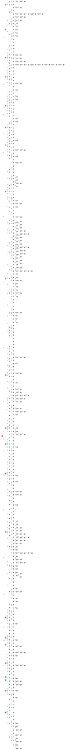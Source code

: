 digraph APTAALF {
__start0 [style = invis, shape = none, label = "", width = 0, height = 0];

rankdir=LR;
size="8,5";

s0 [style="filled", color="black", fillcolor="#ff817b" shape="circle", label="q0"];
s1 [style="filled", color="black", fillcolor="powderblue" shape="circle", label="q1"];
s2 [style="filled", color="black", fillcolor="powderblue" shape="circle", label="q2"];
s3 [style="rounded,filled", color="black", fillcolor="powderblue" shape="doublecircle", label="q3"];
s4 [style="rounded,filled", color="black", fillcolor="powderblue" shape="doublecircle", label="q4"];
s5 [style="filled", color="black", fillcolor="powderblue" shape="circle", label="q5"];
s6 [style="filled", color="black", fillcolor="powderblue" shape="circle", label="q6"];
s7 [style="rounded,filled", color="black", fillcolor="powderblue" shape="doublecircle", label="q7"];
s8 [style="rounded,filled", color="black", fillcolor="powderblue" shape="doublecircle", label="q8"];
s9 [style="rounded,filled", color="black", fillcolor="powderblue" shape="doublecircle", label="q9"];
s10 [style="rounded,filled", color="black", fillcolor="powderblue" shape="doublecircle", label="q10"];
s11 [style="rounded,filled", color="black", fillcolor="powderblue" shape="doublecircle", label="q11"];
s12 [style="filled", color="black", fillcolor="powderblue" shape="circle", label="q12"];
s13 [style="rounded,filled", color="black", fillcolor="powderblue" shape="doublecircle", label="q13"];
s14 [style="rounded,filled", color="black", fillcolor="powderblue" shape="doublecircle", label="q14"];
s15 [style="rounded,filled", color="black", fillcolor="powderblue" shape="doublecircle", label="q15"];
s16 [style="filled", color="black", fillcolor="powderblue" shape="circle", label="q16"];
s17 [style="filled", color="black", fillcolor="powderblue" shape="circle", label="q17"];
s18 [style="rounded,filled", color="black", fillcolor="powderblue" shape="doublecircle", label="q18"];
s19 [style="filled", color="black", fillcolor="powderblue" shape="circle", label="q19"];
s20 [style="filled", color="black", fillcolor="powderblue" shape="circle", label="q20"];
s21 [style="rounded,filled", color="black", fillcolor="powderblue" shape="doublecircle", label="q21"];
s22 [style="rounded,filled", color="black", fillcolor="powderblue" shape="doublecircle", label="q22"];
s23 [style="filled", color="black", fillcolor="white" shape="circle", label="q23"];
s24 [style="filled", color="black", fillcolor="white" shape="circle", label="q24"];
s25 [style="rounded,filled", color="black", fillcolor="white" shape="doublecircle", label="q25"];
s26 [style="filled", color="black", fillcolor="white" shape="circle", label="q26"];
s27 [style="filled", color="black", fillcolor="white" shape="circle", label="q27"];
s28 [style="filled", color="black", fillcolor="white" shape="circle", label="q28"];
s29 [style="filled", color="black", fillcolor="white" shape="circle", label="q29"];
s30 [style="filled", color="black", fillcolor="white" shape="circle", label="q30"];
s31 [style="rounded,filled", color="black", fillcolor="white" shape="doublecircle", label="q31"];
s32 [style="filled", color="black", fillcolor="white" shape="circle", label="q32"];
s33 [style="filled", color="black", fillcolor="white" shape="circle", label="q33"];
s34 [style="filled", color="black", fillcolor="white" shape="circle", label="q34"];
s35 [style="filled", color="black", fillcolor="white" shape="circle", label="q35"];
s36 [style="filled", color="black", fillcolor="white" shape="circle", label="q36"];
s37 [style="filled", color="black", fillcolor="white" shape="circle", label="q37"];
s38 [style="rounded,filled", color="black", fillcolor="white" shape="doublecircle", label="q38"];
s39 [style="filled", color="black", fillcolor="white" shape="circle", label="q39"];
s40 [style="filled", color="black", fillcolor="white" shape="circle", label="q40"];
s41 [style="filled", color="black", fillcolor="white" shape="circle", label="q41"];
s42 [style="filled", color="black", fillcolor="white" shape="circle", label="q42"];
s43 [style="filled", color="black", fillcolor="white" shape="circle", label="q43"];
s44 [style="filled", color="black", fillcolor="white" shape="circle", label="q44"];
s45 [style="filled", color="black", fillcolor="white" shape="circle", label="q45"];
s46 [style="filled", color="black", fillcolor="white" shape="circle", label="q46"];
s47 [style="filled", color="black", fillcolor="white" shape="circle", label="q47"];
s48 [style="filled", color="black", fillcolor="white" shape="circle", label="q48"];
s49 [style="filled", color="black", fillcolor="white" shape="circle", label="q49"];
s50 [style="filled", color="black", fillcolor="white" shape="circle", label="q50"];
s51 [style="filled", color="black", fillcolor="white" shape="circle", label="q51"];
s52 [style="filled", color="black", fillcolor="white" shape="circle", label="q52"];
s53 [style="filled", color="black", fillcolor="white" shape="circle", label="q53"];
s54 [style="filled", color="black", fillcolor="white" shape="circle", label="q54"];
s55 [style="filled", color="black", fillcolor="white" shape="circle", label="q55"];
s56 [style="filled", color="black", fillcolor="white" shape="circle", label="q56"];
s57 [style="filled", color="black", fillcolor="white" shape="circle", label="q57"];
s58 [style="filled", color="black", fillcolor="white" shape="circle", label="q58"];
s59 [style="filled", color="black", fillcolor="white" shape="circle", label="q59"];
s60 [style="filled", color="black", fillcolor="white" shape="circle", label="q60"];
s61 [style="filled", color="black", fillcolor="white" shape="circle", label="q61"];
s62 [style="filled", color="black", fillcolor="white" shape="circle", label="q62"];
s63 [style="filled", color="black", fillcolor="white" shape="circle", label="q63"];
s64 [style="filled", color="black", fillcolor="white" shape="circle", label="q64"];
s65 [style="filled", color="black", fillcolor="white" shape="circle", label="q65"];
s66 [style="filled", color="black", fillcolor="white" shape="circle", label="q66"];
s67 [style="filled", color="black", fillcolor="white" shape="circle", label="q67"];
s68 [style="filled", color="black", fillcolor="white" shape="circle", label="q68"];
s69 [style="filled", color="black", fillcolor="white" shape="circle", label="q69"];
s70 [style="filled", color="black", fillcolor="white" shape="circle", label="q70"];
s71 [style="filled", color="black", fillcolor="white" shape="circle", label="q71"];
s72 [style="filled", color="black", fillcolor="white" shape="circle", label="q72"];
s73 [style="filled", color="black", fillcolor="white" shape="circle", label="q73"];
s74 [style="filled", color="black", fillcolor="white" shape="circle", label="q74"];
s75 [style="rounded,filled", color="black", fillcolor="white" shape="doublecircle", label="q75"];
s76 [style="rounded,filled", color="black", fillcolor="white" shape="doublecircle", label="q76"];
s77 [style="filled", color="black", fillcolor="white" shape="circle", label="q77"];
s78 [style="filled", color="black", fillcolor="white" shape="circle", label="q78"];
s79 [style="filled", color="black", fillcolor="white" shape="circle", label="q79"];
s80 [style="rounded,filled", color="black", fillcolor="white" shape="doublecircle", label="q80"];
s81 [style="filled", color="black", fillcolor="white" shape="circle", label="q81"];
s82 [style="filled", color="black", fillcolor="white" shape="circle", label="q82"];
s83 [style="rounded,filled", color="black", fillcolor="white" shape="doublecircle", label="q83"];
s84 [style="rounded,filled", color="black", fillcolor="white" shape="doublecircle", label="q84"];
s85 [style="filled", color="black", fillcolor="white" shape="circle", label="q85"];
s86 [style="filled", color="black", fillcolor="white" shape="circle", label="q86"];
s87 [style="rounded,filled", color="black", fillcolor="white" shape="doublecircle", label="q87"];
s88 [style="rounded,filled", color="black", fillcolor="white" shape="doublecircle", label="q88"];
s89 [style="filled", color="black", fillcolor="white" shape="circle", label="q89"];
s90 [style="filled", color="black", fillcolor="white" shape="circle", label="q90"];
s91 [style="filled", color="black", fillcolor="white" shape="circle", label="q91"];
s92 [style="filled", color="black", fillcolor="white" shape="circle", label="q92"];
s93 [style="filled", color="black", fillcolor="white" shape="circle", label="q93"];
s94 [style="filled", color="black", fillcolor="white" shape="circle", label="q94"];
s95 [style="filled", color="black", fillcolor="white" shape="circle", label="q95"];
s96 [style="rounded,filled", color="black", fillcolor="white" shape="doublecircle", label="q96"];
s97 [style="filled", color="black", fillcolor="white" shape="circle", label="q97"];
s98 [style="filled", color="black", fillcolor="white" shape="circle", label="q98"];
s99 [style="filled", color="black", fillcolor="white" shape="circle", label="q99"];
s100 [style="rounded,filled", color="black", fillcolor="white" shape="doublecircle", label="q100"];
s101 [style="filled", color="black", fillcolor="white" shape="circle", label="q101"];
s102 [style="filled", color="black", fillcolor="white" shape="circle", label="q102"];
s103 [style="filled", color="black", fillcolor="white" shape="circle", label="q103"];
s104 [style="rounded,filled", color="black", fillcolor="white" shape="doublecircle", label="q104"];
s105 [style="rounded,filled", color="black", fillcolor="white" shape="doublecircle", label="q105"];
s106 [style="filled", color="black", fillcolor="white" shape="circle", label="q106"];
s107 [style="filled", color="black", fillcolor="white" shape="circle", label="q107"];
s108 [style="filled", color="black", fillcolor="white" shape="circle", label="q108"];
s109 [style="filled", color="black", fillcolor="white" shape="circle", label="q109"];
s110 [style="filled", color="black", fillcolor="white" shape="circle", label="q110"];
s111 [style="filled", color="black", fillcolor="white" shape="circle", label="q111"];
s112 [style="filled", color="black", fillcolor="white" shape="circle", label="q112"];
s113 [style="filled", color="black", fillcolor="white" shape="circle", label="q113"];
s114 [style="filled", color="black", fillcolor="white" shape="circle", label="q114"];
s115 [style="filled", color="black", fillcolor="white" shape="circle", label="q115"];
s116 [style="filled", color="black", fillcolor="white" shape="circle", label="q116"];
s117 [style="filled", color="black", fillcolor="white" shape="circle", label="q117"];
s118 [style="filled", color="black", fillcolor="white" shape="circle", label="q118"];
s119 [style="filled", color="black", fillcolor="white" shape="circle", label="q119"];
s120 [style="filled", color="black", fillcolor="white" shape="circle", label="q120"];
s121 [style="filled", color="black", fillcolor="white" shape="circle", label="q121"];
s122 [style="filled", color="black", fillcolor="white" shape="circle", label="q122"];
s123 [style="rounded,filled", color="black", fillcolor="white" shape="doublecircle", label="q123"];
s124 [style="filled", color="black", fillcolor="white" shape="circle", label="q124"];
s125 [style="filled", color="black", fillcolor="white" shape="circle", label="q125"];
s126 [style="rounded,filled", color="black", fillcolor="white" shape="doublecircle", label="q126"];
s127 [style="filled", color="black", fillcolor="white" shape="circle", label="q127"];
s128 [style="filled", color="black", fillcolor="white" shape="circle", label="q128"];
s129 [style="rounded,filled", color="black", fillcolor="white" shape="doublecircle", label="q129"];
s130 [style="rounded,filled", color="black", fillcolor="white" shape="doublecircle", label="q130"];
s131 [style="filled", color="black", fillcolor="white" shape="circle", label="q131"];
s132 [style="filled", color="black", fillcolor="white" shape="circle", label="q132"];
s133 [style="filled", color="black", fillcolor="white" shape="circle", label="q133"];
s134 [style="filled", color="black", fillcolor="white" shape="circle", label="q134"];
s135 [style="filled", color="black", fillcolor="white" shape="circle", label="q135"];
s136 [style="filled", color="black", fillcolor="white" shape="circle", label="q136"];
s137 [style="rounded,filled", color="black", fillcolor="white" shape="doublecircle", label="q137"];
s138 [style="rounded,filled", color="black", fillcolor="white" shape="doublecircle", label="q138"];
s139 [style="rounded,filled", color="black", fillcolor="white" shape="doublecircle", label="q139"];
s140 [style="filled", color="black", fillcolor="white" shape="circle", label="q140"];
s141 [style="filled", color="black", fillcolor="white" shape="circle", label="q141"];
s142 [style="filled", color="black", fillcolor="white" shape="circle", label="q142"];
s143 [style="rounded,filled", color="black", fillcolor="white" shape="doublecircle", label="q143"];
s144 [style="filled", color="black", fillcolor="white" shape="circle", label="q144"];
s145 [style="filled", color="black", fillcolor="white" shape="circle", label="q145"];
s146 [style="filled", color="black", fillcolor="white" shape="circle", label="q146"];
s147 [style="filled", color="black", fillcolor="white" shape="circle", label="q147"];
s148 [style="filled", color="black", fillcolor="white" shape="circle", label="q148"];
s149 [style="rounded,filled", color="black", fillcolor="white" shape="doublecircle", label="q149"];
s150 [style="filled", color="black", fillcolor="white" shape="circle", label="q150"];
s151 [style="filled", color="black", fillcolor="white" shape="circle", label="q151"];
s152 [style="filled", color="black", fillcolor="white" shape="circle", label="q152"];
s153 [style="filled", color="black", fillcolor="white" shape="circle", label="q153"];
s154 [style="filled", color="black", fillcolor="white" shape="circle", label="q154"];
s155 [style="filled", color="black", fillcolor="white" shape="circle", label="q155"];
s156 [style="filled", color="black", fillcolor="white" shape="circle", label="q156"];
s157 [style="filled", color="black", fillcolor="white" shape="circle", label="q157"];
s158 [style="filled", color="black", fillcolor="white" shape="circle", label="q158"];
s159 [style="filled", color="black", fillcolor="white" shape="circle", label="q159"];
s160 [style="filled", color="black", fillcolor="white" shape="circle", label="q160"];
s161 [style="filled", color="black", fillcolor="white" shape="circle", label="q161"];
s162 [style="filled", color="black", fillcolor="white" shape="circle", label="q162"];
s163 [style="filled", color="black", fillcolor="white" shape="circle", label="q163"];
s164 [style="filled", color="black", fillcolor="white" shape="circle", label="q164"];
s165 [style="filled", color="black", fillcolor="white" shape="circle", label="q165"];
s166 [style="filled", color="black", fillcolor="white" shape="circle", label="q166"];
s167 [style="filled", color="black", fillcolor="white" shape="circle", label="q167"];
s168 [style="rounded,filled", color="black", fillcolor="white" shape="doublecircle", label="q168"];
s169 [style="filled", color="black", fillcolor="white" shape="circle", label="q169"];
s170 [style="filled", color="black", fillcolor="white" shape="circle", label="q170"];
s171 [style="rounded,filled", color="black", fillcolor="white" shape="doublecircle", label="q171"];
s172 [style="rounded,filled", color="black", fillcolor="white" shape="doublecircle", label="q172"];
s173 [style="filled", color="black", fillcolor="white" shape="circle", label="q173"];
s174 [style="filled", color="black", fillcolor="white" shape="circle", label="q174"];
s175 [style="filled", color="black", fillcolor="white" shape="circle", label="q175"];
s176 [style="rounded,filled", color="black", fillcolor="white" shape="doublecircle", label="q176"];
s177 [style="rounded,filled", color="black", fillcolor="white" shape="doublecircle", label="q177"];
s178 [style="rounded,filled", color="black", fillcolor="white" shape="doublecircle", label="q178"];
s179 [style="rounded,filled", color="black", fillcolor="white" shape="doublecircle", label="q179"];
s180 [style="rounded,filled", color="black", fillcolor="white" shape="doublecircle", label="q180"];
s181 [style="filled", color="black", fillcolor="white" shape="circle", label="q181"];
s182 [style="filled", color="black", fillcolor="white" shape="circle", label="q182"];
s183 [style="filled", color="black", fillcolor="white" shape="circle", label="q183"];
s184 [style="filled", color="black", fillcolor="white" shape="circle", label="q184"];
s185 [style="filled", color="black", fillcolor="white" shape="circle", label="q185"];
s186 [style="filled", color="black", fillcolor="white" shape="circle", label="q186"];
s187 [style="filled", color="black", fillcolor="white" shape="circle", label="q187"];
s188 [style="filled", color="black", fillcolor="white" shape="circle", label="q188"];
s189 [style="filled", color="black", fillcolor="white" shape="circle", label="q189"];
s190 [style="filled", color="black", fillcolor="white" shape="circle", label="q190"];
s191 [style="filled", color="black", fillcolor="white" shape="circle", label="q191"];
s192 [style="filled", color="black", fillcolor="white" shape="circle", label="q192"];
s193 [style="filled", color="black", fillcolor="white" shape="circle", label="q193"];
s194 [style="filled", color="black", fillcolor="white" shape="circle", label="q194"];
s195 [style="filled", color="black", fillcolor="white" shape="circle", label="q195"];
s196 [style="filled", color="black", fillcolor="white" shape="circle", label="q196"];
s197 [style="filled", color="black", fillcolor="white" shape="circle", label="q197"];
s198 [style="filled", color="black", fillcolor="white" shape="circle", label="q198"];
s199 [style="filled", color="black", fillcolor="white" shape="circle", label="q199"];
s200 [style="filled", color="black", fillcolor="white" shape="circle", label="q200"];
s201 [style="filled", color="black", fillcolor="white" shape="circle", label="q201"];
s202 [style="filled", color="black", fillcolor="white" shape="circle", label="q202"];
s203 [style="filled", color="black", fillcolor="white" shape="circle", label="q203"];
s204 [style="filled", color="black", fillcolor="white" shape="circle", label="q204"];
s205 [style="filled", color="black", fillcolor="white" shape="circle", label="q205"];
s206 [style="filled", color="black", fillcolor="white" shape="circle", label="q206"];
s207 [style="filled", color="black", fillcolor="white" shape="circle", label="q207"];
s208 [style="filled", color="black", fillcolor="white" shape="circle", label="q208"];
s209 [style="filled", color="black", fillcolor="white" shape="circle", label="q209"];
s210 [style="filled", color="black", fillcolor="white" shape="circle", label="q210"];
s211 [style="filled", color="black", fillcolor="white" shape="circle", label="q211"];
s212 [style="filled", color="black", fillcolor="white" shape="circle", label="q212"];
s213 [style="filled", color="black", fillcolor="white" shape="circle", label="q213"];
s214 [style="filled", color="black", fillcolor="white" shape="circle", label="q214"];
s215 [style="filled", color="black", fillcolor="white" shape="circle", label="q215"];
s216 [style="filled", color="black", fillcolor="white" shape="circle", label="q216"];
s217 [style="filled", color="black", fillcolor="white" shape="circle", label="q217"];
s218 [style="filled", color="black", fillcolor="white" shape="circle", label="q218"];
s219 [style="filled", color="black", fillcolor="white" shape="circle", label="q219"];
s220 [style="filled", color="black", fillcolor="white" shape="circle", label="q220"];
s221 [style="filled", color="black", fillcolor="white" shape="circle", label="q221"];
s222 [style="filled", color="black", fillcolor="white" shape="circle", label="q222"];
s223 [style="filled", color="black", fillcolor="white" shape="circle", label="q223"];
s224 [style="filled", color="black", fillcolor="white" shape="circle", label="q224"];
s225 [style="filled", color="black", fillcolor="white" shape="circle", label="q225"];
s226 [style="filled", color="black", fillcolor="white" shape="circle", label="q226"];
s227 [style="filled", color="black", fillcolor="white" shape="circle", label="q227"];
s228 [style="filled", color="black", fillcolor="white" shape="circle", label="q228"];
s229 [style="filled", color="black", fillcolor="white" shape="circle", label="q229"];
s230 [style="filled", color="black", fillcolor="white" shape="circle", label="q230"];
s231 [style="filled", color="black", fillcolor="white" shape="circle", label="q231"];
s232 [style="filled", color="black", fillcolor="white" shape="circle", label="q232"];
s233 [style="filled", color="black", fillcolor="white" shape="circle", label="q233"];
s234 [style="filled", color="black", fillcolor="white" shape="circle", label="q234"];
s235 [style="filled", color="black", fillcolor="white" shape="circle", label="q235"];
s236 [style="filled", color="black", fillcolor="white" shape="circle", label="q236"];
s237 [style="filled", color="black", fillcolor="white" shape="circle", label="q237"];
s238 [style="filled", color="black", fillcolor="white" shape="circle", label="q238"];
s239 [style="filled", color="black", fillcolor="white" shape="circle", label="q239"];
s240 [style="filled", color="black", fillcolor="white" shape="circle", label="q240"];
s241 [style="filled", color="black", fillcolor="white" shape="circle", label="q241"];
s242 [style="filled", color="black", fillcolor="white" shape="circle", label="q242"];
s243 [style="filled", color="black", fillcolor="white" shape="circle", label="q243"];
s244 [style="filled", color="black", fillcolor="white" shape="circle", label="q244"];
s245 [style="filled", color="black", fillcolor="white" shape="circle", label="q245"];
s246 [style="filled", color="black", fillcolor="white" shape="circle", label="q246"];
s247 [style="rounded,filled", color="black", fillcolor="white" shape="doublecircle", label="q247"];
s248 [style="rounded,filled", color="black", fillcolor="white" shape="doublecircle", label="q248"];
s249 [style="filled", color="black", fillcolor="white" shape="circle", label="q249"];
s250 [style="filled", color="black", fillcolor="white" shape="circle", label="q250"];
s251 [style="filled", color="black", fillcolor="white" shape="circle", label="q251"];
s252 [style="filled", color="black", fillcolor="white" shape="circle", label="q252"];
s253 [style="filled", color="black", fillcolor="white" shape="circle", label="q253"];
s254 [style="filled", color="black", fillcolor="white" shape="circle", label="q254"];
s255 [style="filled", color="black", fillcolor="white" shape="circle", label="q255"];
s256 [style="filled", color="black", fillcolor="white" shape="circle", label="q256"];
s257 [style="filled", color="black", fillcolor="white" shape="circle", label="q257"];
s258 [style="filled", color="black", fillcolor="white" shape="circle", label="q258"];
s259 [style="filled", color="black", fillcolor="white" shape="circle", label="q259"];
s260 [style="filled", color="black", fillcolor="white" shape="circle", label="q260"];
s261 [style="filled", color="black", fillcolor="white" shape="circle", label="q261"];
s262 [style="filled", color="black", fillcolor="white" shape="circle", label="q262"];
s263 [style="filled", color="black", fillcolor="white" shape="circle", label="q263"];
s264 [style="filled", color="black", fillcolor="white" shape="circle", label="q264"];
s265 [style="filled", color="black", fillcolor="white" shape="circle", label="q265"];
s266 [style="filled", color="black", fillcolor="white" shape="circle", label="q266"];
s267 [style="filled", color="black", fillcolor="white" shape="circle", label="q267"];
s268 [style="filled", color="black", fillcolor="white" shape="circle", label="q268"];
s269 [style="filled", color="black", fillcolor="white" shape="circle", label="q269"];
s270 [style="filled", color="black", fillcolor="white" shape="circle", label="q270"];
s271 [style="filled", color="black", fillcolor="white" shape="circle", label="q271"];
s272 [style="filled", color="black", fillcolor="white" shape="circle", label="q272"];
s273 [style="filled", color="black", fillcolor="white" shape="circle", label="q273"];
s274 [style="filled", color="black", fillcolor="white" shape="circle", label="q274"];
s275 [style="filled", color="black", fillcolor="white" shape="circle", label="q275"];
s276 [style="rounded,filled", color="black", fillcolor="white" shape="doublecircle", label="q276"];
s277 [style="rounded,filled", color="black", fillcolor="white" shape="doublecircle", label="q277"];
s278 [style="filled", color="black", fillcolor="white" shape="circle", label="q278"];
s279 [style="filled", color="black", fillcolor="white" shape="circle", label="q279"];
s280 [style="filled", color="black", fillcolor="white" shape="circle", label="q280"];
s281 [style="filled", color="black", fillcolor="white" shape="circle", label="q281"];
s282 [style="rounded,filled", color="black", fillcolor="white" shape="doublecircle", label="q282"];
s283 [style="filled", color="black", fillcolor="white" shape="circle", label="q283"];
s284 [style="filled", color="black", fillcolor="white" shape="circle", label="q284"];
s285 [style="filled", color="black", fillcolor="white" shape="circle", label="q285"];
s286 [style="filled", color="black", fillcolor="white" shape="circle", label="q286"];
s287 [style="filled", color="black", fillcolor="white" shape="circle", label="q287"];
s288 [style="filled", color="black", fillcolor="white" shape="circle", label="q288"];
s289 [style="filled", color="black", fillcolor="white" shape="circle", label="q289"];
s290 [style="filled", color="black", fillcolor="white" shape="circle", label="q290"];
s291 [style="filled", color="black", fillcolor="white" shape="circle", label="q291"];
s292 [style="filled", color="black", fillcolor="white" shape="circle", label="q292"];
s293 [style="filled", color="black", fillcolor="white" shape="circle", label="q293"];
s294 [style="filled", color="black", fillcolor="white" shape="circle", label="q294"];
s295 [style="filled", color="black", fillcolor="white" shape="circle", label="q295"];
s296 [style="filled", color="black", fillcolor="white" shape="circle", label="q296"];
s297 [style="rounded,filled", color="black", fillcolor="white" shape="doublecircle", label="q297"];
s298 [style="filled", color="black", fillcolor="white" shape="circle", label="q298"];
s299 [style="filled", color="black", fillcolor="white" shape="circle", label="q299"];
s300 [style="filled", color="black", fillcolor="white" shape="circle", label="q300"];
s301 [style="filled", color="black", fillcolor="white" shape="circle", label="q301"];
s302 [style="filled", color="black", fillcolor="white" shape="circle", label="q302"];
s303 [style="filled", color="black", fillcolor="white" shape="circle", label="q303"];
s304 [style="filled", color="black", fillcolor="white" shape="circle", label="q304"];
s305 [style="filled", color="black", fillcolor="white" shape="circle", label="q305"];
s306 [style="filled", color="black", fillcolor="white" shape="circle", label="q306"];
s307 [style="filled", color="black", fillcolor="white" shape="circle", label="q307"];
s308 [style="rounded,filled", color="black", fillcolor="white" shape="doublecircle", label="q308"];
s309 [style="filled", color="black", fillcolor="white" shape="circle", label="q309"];
s310 [style="filled", color="black", fillcolor="white" shape="circle", label="q310"];
s311 [style="filled", color="black", fillcolor="white" shape="circle", label="q311"];
s312 [style="rounded,filled", color="black", fillcolor="white" shape="doublecircle", label="q312"];
s313 [style="rounded,filled", color="black", fillcolor="white" shape="doublecircle", label="q313"];
s314 [style="filled", color="black", fillcolor="white" shape="circle", label="q314"];
s315 [style="filled", color="black", fillcolor="white" shape="circle", label="q315"];
s316 [style="filled", color="black", fillcolor="white" shape="circle", label="q316"];
s317 [style="filled", color="black", fillcolor="white" shape="circle", label="q317"];
s318 [style="filled", color="black", fillcolor="white" shape="circle", label="q318"];
s319 [style="filled", color="black", fillcolor="white" shape="circle", label="q319"];
s320 [style="filled", color="black", fillcolor="white" shape="circle", label="q320"];
s321 [style="filled", color="black", fillcolor="white" shape="circle", label="q321"];
s322 [style="filled", color="black", fillcolor="white" shape="circle", label="q322"];
s323 [style="filled", color="black", fillcolor="white" shape="circle", label="q323"];
s324 [style="filled", color="black", fillcolor="white" shape="circle", label="q324"];
s325 [style="filled", color="black", fillcolor="white" shape="circle", label="q325"];
s326 [style="filled", color="black", fillcolor="white" shape="circle", label="q326"];
s327 [style="filled", color="black", fillcolor="white" shape="circle", label="q327"];
s328 [style="filled", color="black", fillcolor="white" shape="circle", label="q328"];
s329 [style="filled", color="black", fillcolor="white" shape="circle", label="q329"];
s330 [style="filled", color="black", fillcolor="white" shape="circle", label="q330"];
s331 [style="filled", color="black", fillcolor="white" shape="circle", label="q331"];
s332 [style="filled", color="black", fillcolor="white" shape="circle", label="q332"];
s333 [style="filled", color="black", fillcolor="white" shape="circle", label="q333"];
s334 [style="rounded,filled", color="black", fillcolor="white" shape="doublecircle", label="q334"];
s335 [style="filled", color="black", fillcolor="white" shape="circle", label="q335"];
s336 [style="filled", color="black", fillcolor="white" shape="circle", label="q336"];
s337 [style="rounded,filled", color="black", fillcolor="white" shape="doublecircle", label="q337"];
s338 [style="rounded,filled", color="black", fillcolor="white" shape="doublecircle", label="q338"];
s339 [style="rounded,filled", color="black", fillcolor="white" shape="doublecircle", label="q339"];
s340 [style="filled", color="black", fillcolor="white" shape="circle", label="q340"];
s341 [style="filled", color="black", fillcolor="white" shape="circle", label="q341"];
s342 [style="filled", color="black", fillcolor="white" shape="circle", label="q342"];
s343 [style="filled", color="black", fillcolor="white" shape="circle", label="q343"];
s344 [style="filled", color="black", fillcolor="white" shape="circle", label="q344"];
s345 [style="filled", color="black", fillcolor="white" shape="circle", label="q345"];
s346 [style="filled", color="black", fillcolor="white" shape="circle", label="q346"];
s347 [style="filled", color="black", fillcolor="white" shape="circle", label="q347"];
s348 [style="rounded,filled", color="black", fillcolor="white" shape="doublecircle", label="q348"];
s349 [style="filled", color="black", fillcolor="white" shape="circle", label="q349"];
s350 [style="filled", color="black", fillcolor="white" shape="circle", label="q350"];
s351 [style="filled", color="black", fillcolor="white" shape="circle", label="q351"];
s352 [style="filled", color="black", fillcolor="white" shape="circle", label="q352"];
s353 [style="filled", color="black", fillcolor="white" shape="circle", label="q353"];
s354 [style="filled", color="black", fillcolor="white" shape="circle", label="q354"];
s355 [style="filled", color="black", fillcolor="white" shape="circle", label="q355"];
s356 [style="rounded,filled", color="black", fillcolor="white" shape="doublecircle", label="q356"];
s357 [style="filled", color="black", fillcolor="white" shape="circle", label="q357"];
s358 [style="filled", color="black", fillcolor="white" shape="circle", label="q358"];
s359 [style="filled", color="black", fillcolor="white" shape="circle", label="q359"];
s360 [style="filled", color="black", fillcolor="white" shape="circle", label="q360"];
s361 [style="filled", color="black", fillcolor="white" shape="circle", label="q361"];
s362 [style="rounded,filled", color="black", fillcolor="white" shape="doublecircle", label="q362"];
s363 [style="filled", color="black", fillcolor="white" shape="circle", label="q363"];
s364 [style="filled", color="black", fillcolor="white" shape="circle", label="q364"];
s365 [style="rounded,filled", color="black", fillcolor="white" shape="doublecircle", label="q365"];
s366 [style="filled", color="black", fillcolor="white" shape="circle", label="q366"];
s367 [style="filled", color="black", fillcolor="white" shape="circle", label="q367"];
s368 [style="filled", color="black", fillcolor="white" shape="circle", label="q368"];
s369 [style="filled", color="black", fillcolor="white" shape="circle", label="q369"];
s370 [style="rounded,filled", color="black", fillcolor="white" shape="doublecircle", label="q370"];
s371 [style="filled", color="black", fillcolor="white" shape="circle", label="q371"];
s372 [style="filled", color="black", fillcolor="white" shape="circle", label="q372"];
s373 [style="filled", color="black", fillcolor="white" shape="circle", label="q373"];
s374 [style="filled", color="black", fillcolor="white" shape="circle", label="q374"];
s375 [style="filled", color="black", fillcolor="white" shape="circle", label="q375"];
s376 [style="filled", color="black", fillcolor="white" shape="circle", label="q376"];
s377 [style="filled", color="black", fillcolor="white" shape="circle", label="q377"];
s378 [style="rounded,filled", color="black", fillcolor="white" shape="doublecircle", label="q378"];
s379 [style="filled", color="black", fillcolor="white" shape="circle", label="q379"];
s380 [style="filled", color="black", fillcolor="white" shape="circle", label="q380"];
s381 [style="filled", color="black", fillcolor="white" shape="circle", label="q381"];
s382 [style="filled", color="black", fillcolor="white" shape="circle", label="q382"];
s383 [style="filled", color="black", fillcolor="white" shape="circle", label="q383"];
s384 [style="filled", color="black", fillcolor="white" shape="circle", label="q384"];
s385 [style="filled", color="black", fillcolor="white" shape="circle", label="q385"];
s386 [style="filled", color="black", fillcolor="white" shape="circle", label="q386"];
s387 [style="filled", color="black", fillcolor="white" shape="circle", label="q387"];
s388 [style="filled", color="black", fillcolor="white" shape="circle", label="q388"];
s389 [style="filled", color="black", fillcolor="white" shape="circle", label="q389"];
s390 [style="filled", color="black", fillcolor="white" shape="circle", label="q390"];
s391 [style="rounded,filled", color="black", fillcolor="white" shape="doublecircle", label="q391"];
s392 [style="filled", color="black", fillcolor="white" shape="circle", label="q392"];
s393 [style="filled", color="black", fillcolor="white" shape="circle", label="q393"];
s394 [style="filled", color="black", fillcolor="white" shape="circle", label="q394"];
s395 [style="filled", color="black", fillcolor="white" shape="circle", label="q395"];
s396 [style="filled", color="black", fillcolor="white" shape="circle", label="q396"];
s397 [style="filled", color="black", fillcolor="white" shape="circle", label="q397"];
s398 [style="rounded,filled", color="black", fillcolor="white" shape="doublecircle", label="q398"];
s399 [style="rounded,filled", color="black", fillcolor="white" shape="doublecircle", label="q399"];
s400 [style="filled", color="black", fillcolor="white" shape="circle", label="q400"];
s401 [style="rounded,filled", color="black", fillcolor="white" shape="doublecircle", label="q401"];
s402 [style="rounded,filled", color="black", fillcolor="white" shape="doublecircle", label="q402"];
s403 [style="rounded,filled", color="black", fillcolor="white" shape="doublecircle", label="q403"];
s404 [style="rounded,filled", color="black", fillcolor="white" shape="doublecircle", label="q404"];
s405 [style="rounded,filled", color="black", fillcolor="white" shape="doublecircle", label="q405"];
s406 [style="rounded,filled", color="black", fillcolor="white" shape="doublecircle", label="q406"];
s407 [style="rounded,filled", color="black", fillcolor="white" shape="doublecircle", label="q407"];
s408 [style="rounded,filled", color="black", fillcolor="white" shape="doublecircle", label="q408"];
s409 [style="rounded,filled", color="black", fillcolor="white" shape="doublecircle", label="q409"];
s410 [style="rounded,filled", color="black", fillcolor="white" shape="doublecircle", label="q410"];
s411 [style="rounded,filled", color="black", fillcolor="white" shape="doublecircle", label="q411"];
s412 [style="rounded,filled", color="black", fillcolor="white" shape="doublecircle", label="q412"];
s413 [style="filled", color="black", fillcolor="white" shape="circle", label="q413"];
s414 [style="filled", color="black", fillcolor="white" shape="circle", label="q414"];
s415 [style="filled", color="black", fillcolor="white" shape="circle", label="q415"];
s416 [style="filled", color="black", fillcolor="white" shape="circle", label="q416"];
s417 [style="filled", color="black", fillcolor="white" shape="circle", label="q417"];
s418 [style="filled", color="black", fillcolor="white" shape="circle", label="q418"];
s419 [style="filled", color="black", fillcolor="white" shape="circle", label="q419"];
s420 [style="filled", color="black", fillcolor="white" shape="circle", label="q420"];
s421 [style="filled", color="black", fillcolor="white" shape="circle", label="q421"];
s422 [style="filled", color="black", fillcolor="white" shape="circle", label="q422"];
s423 [style="filled", color="black", fillcolor="white" shape="circle", label="q423"];
s424 [style="filled", color="black", fillcolor="white" shape="circle", label="q424"];
s425 [style="filled", color="black", fillcolor="white" shape="circle", label="q425"];
s426 [style="filled", color="black", fillcolor="white" shape="circle", label="q426"];
s427 [style="filled", color="black", fillcolor="white" shape="circle", label="q427"];
s428 [style="filled", color="black", fillcolor="white" shape="circle", label="q428"];
s429 [style="filled", color="black", fillcolor="white" shape="circle", label="q429"];
s430 [style="filled", color="black", fillcolor="white" shape="circle", label="q430"];
s431 [style="filled", color="black", fillcolor="white" shape="circle", label="q431"];
s432 [style="filled", color="black", fillcolor="white" shape="circle", label="q432"];
s433 [style="filled", color="black", fillcolor="white" shape="circle", label="q433"];
s434 [style="filled", color="black", fillcolor="white" shape="circle", label="q434"];
s435 [style="filled", color="black", fillcolor="white" shape="circle", label="q435"];
s436 [style="filled", color="black", fillcolor="white" shape="circle", label="q436"];
s437 [style="filled", color="black", fillcolor="white" shape="circle", label="q437"];
s438 [style="filled", color="black", fillcolor="white" shape="circle", label="q438"];
s439 [style="filled", color="black", fillcolor="white" shape="circle", label="q439"];
s440 [style="filled", color="black", fillcolor="white" shape="circle", label="q440"];
s441 [style="filled", color="black", fillcolor="white" shape="circle", label="q441"];
s442 [style="filled", color="black", fillcolor="white" shape="circle", label="q442"];
s443 [style="filled", color="black", fillcolor="white" shape="circle", label="q443"];
s444 [style="filled", color="black", fillcolor="white" shape="circle", label="q444"];
s445 [style="filled", color="black", fillcolor="white" shape="circle", label="q445"];
s446 [style="filled", color="black", fillcolor="white" shape="circle", label="q446"];
s447 [style="filled", color="black", fillcolor="white" shape="circle", label="q447"];
s448 [style="filled", color="black", fillcolor="white" shape="circle", label="q448"];
s449 [style="filled", color="black", fillcolor="white" shape="circle", label="q449"];
s450 [style="filled", color="black", fillcolor="white" shape="circle", label="q450"];
s451 [style="rounded,filled", color="black", fillcolor="white" shape="doublecircle", label="q451"];
s452 [style="filled", color="black", fillcolor="white" shape="circle", label="q452"];
s453 [style="filled", color="black", fillcolor="white" shape="circle", label="q453"];
s454 [style="rounded,filled", color="black", fillcolor="white" shape="doublecircle", label="q454"];
s455 [style="rounded,filled", color="black", fillcolor="white" shape="doublecircle", label="q455"];
s456 [style="rounded,filled", color="black", fillcolor="white" shape="doublecircle", label="q456"];
s457 [style="filled", color="black", fillcolor="white" shape="circle", label="q457"];
s458 [style="filled", color="black", fillcolor="white" shape="circle", label="q458"];
s459 [style="filled", color="black", fillcolor="white" shape="circle", label="q459"];
s460 [style="filled", color="black", fillcolor="white" shape="circle", label="q460"];
s461 [style="filled", color="black", fillcolor="white" shape="circle", label="q461"];
s462 [style="filled", color="black", fillcolor="white" shape="circle", label="q462"];
s463 [style="filled", color="black", fillcolor="white" shape="circle", label="q463"];
s464 [style="filled", color="black", fillcolor="white" shape="circle", label="q464"];
s465 [style="filled", color="black", fillcolor="white" shape="circle", label="q465"];
s466 [style="filled", color="black", fillcolor="white" shape="circle", label="q466"];
s467 [style="filled", color="black", fillcolor="white" shape="circle", label="q467"];
s468 [style="rounded,filled", color="black", fillcolor="white" shape="doublecircle", label="q468"];
s469 [style="filled", color="black", fillcolor="white" shape="circle", label="q469"];
s470 [style="filled", color="black", fillcolor="white" shape="circle", label="q470"];
s471 [style="filled", color="black", fillcolor="white" shape="circle", label="q471"];
s472 [style="rounded,filled", color="black", fillcolor="white" shape="doublecircle", label="q472"];
s473 [style="filled", color="black", fillcolor="white" shape="circle", label="q473"];
s474 [style="filled", color="black", fillcolor="white" shape="circle", label="q474"];
s475 [style="filled", color="black", fillcolor="white" shape="circle", label="q475"];
s476 [style="filled", color="black", fillcolor="white" shape="circle", label="q476"];
s477 [style="filled", color="black", fillcolor="white" shape="circle", label="q477"];
s478 [style="filled", color="black", fillcolor="white" shape="circle", label="q478"];
s479 [style="filled", color="black", fillcolor="white" shape="circle", label="q479"];
s480 [style="filled", color="black", fillcolor="white" shape="circle", label="q480"];
s481 [style="filled", color="black", fillcolor="white" shape="circle", label="q481"];
s482 [style="filled", color="black", fillcolor="white" shape="circle", label="q482"];
s483 [style="filled", color="black", fillcolor="white" shape="circle", label="q483"];
s484 [style="filled", color="black", fillcolor="white" shape="circle", label="q484"];
s485 [style="filled", color="black", fillcolor="white" shape="circle", label="q485"];
s486 [style="filled", color="black", fillcolor="white" shape="circle", label="q486"];
s487 [style="filled", color="black", fillcolor="white" shape="circle", label="q487"];
s488 [style="rounded,filled", color="black", fillcolor="white" shape="doublecircle", label="q488"];
s489 [style="filled", color="black", fillcolor="white" shape="circle", label="q489"];
s490 [style="filled", color="black", fillcolor="white" shape="circle", label="q490"];
s491 [style="filled", color="black", fillcolor="white" shape="circle", label="q491"];
s492 [style="filled", color="black", fillcolor="white" shape="circle", label="q492"];
s493 [style="rounded,filled", color="black", fillcolor="white" shape="doublecircle", label="q493"];
s494 [style="filled", color="black", fillcolor="white" shape="circle", label="q494"];
s495 [style="filled", color="black", fillcolor="white" shape="circle", label="q495"];
s496 [style="filled", color="black", fillcolor="white" shape="circle", label="q496"];
s497 [style="filled", color="black", fillcolor="white" shape="circle", label="q497"];
s498 [style="filled", color="black", fillcolor="white" shape="circle", label="q498"];
s499 [style="filled", color="black", fillcolor="white" shape="circle", label="q499"];
s500 [style="filled", color="black", fillcolor="white" shape="circle", label="q500"];
s501 [style="filled", color="black", fillcolor="white" shape="circle", label="q501"];
s502 [style="filled", color="black", fillcolor="white" shape="circle", label="q502"];
s503 [style="filled", color="black", fillcolor="white" shape="circle", label="q503"];
s504 [style="filled", color="black", fillcolor="white" shape="circle", label="q504"];
s505 [style="rounded,filled", color="black", fillcolor="white" shape="doublecircle", label="q505"];
s506 [style="filled", color="black", fillcolor="white" shape="circle", label="q506"];
s507 [style="filled", color="black", fillcolor="white" shape="circle", label="q507"];
s508 [style="filled", color="black", fillcolor="white" shape="circle", label="q508"];
s509 [style="filled", color="black", fillcolor="white" shape="circle", label="q509"];
s510 [style="filled", color="black", fillcolor="white" shape="circle", label="q510"];
s511 [style="filled", color="black", fillcolor="white" shape="circle", label="q511"];
s512 [style="filled", color="black", fillcolor="white" shape="circle", label="q512"];
s513 [style="filled", color="black", fillcolor="white" shape="circle", label="q513"];
s514 [style="filled", color="black", fillcolor="white" shape="circle", label="q514"];
s515 [style="filled", color="black", fillcolor="white" shape="circle", label="q515"];
s516 [style="rounded,filled", color="black", fillcolor="white" shape="doublecircle", label="q516"];
s517 [style="filled", color="black", fillcolor="white" shape="circle", label="q517"];
s518 [style="filled", color="black", fillcolor="white" shape="circle", label="q518"];
s519 [style="filled", color="black", fillcolor="white" shape="circle", label="q519"];
s520 [style="filled", color="black", fillcolor="white" shape="circle", label="q520"];
s521 [style="filled", color="black", fillcolor="white" shape="circle", label="q521"];
s522 [style="filled", color="black", fillcolor="white" shape="circle", label="q522"];
s523 [style="filled", color="black", fillcolor="white" shape="circle", label="q523"];
s524 [style="filled", color="black", fillcolor="white" shape="circle", label="q524"];
s525 [style="rounded,filled", color="black", fillcolor="white" shape="doublecircle", label="q525"];
s526 [style="rounded,filled", color="black", fillcolor="white" shape="doublecircle", label="q526"];
s527 [style="rounded,filled", color="black", fillcolor="white" shape="doublecircle", label="q527"];
s528 [style="rounded,filled", color="black", fillcolor="white" shape="doublecircle", label="q528"];
s529 [style="rounded,filled", color="black", fillcolor="white" shape="doublecircle", label="q529"];
s530 [style="filled", color="black", fillcolor="white" shape="circle", label="q530"];
s531 [style="filled", color="black", fillcolor="white" shape="circle", label="q531"];
s532 [style="rounded,filled", color="black", fillcolor="white" shape="doublecircle", label="q532"];
s533 [style="filled", color="black", fillcolor="white" shape="circle", label="q533"];
s534 [style="rounded,filled", color="black", fillcolor="white" shape="doublecircle", label="q534"];
s535 [style="rounded,filled", color="black", fillcolor="white" shape="doublecircle", label="q535"];
s536 [style="filled", color="black", fillcolor="white" shape="circle", label="q536"];
s537 [style="filled", color="black", fillcolor="white" shape="circle", label="q537"];
s538 [style="filled", color="black", fillcolor="white" shape="circle", label="q538"];
s539 [style="filled", color="black", fillcolor="white" shape="circle", label="q539"];
s540 [style="filled", color="black", fillcolor="white" shape="circle", label="q540"];
s541 [style="filled", color="black", fillcolor="white" shape="circle", label="q541"];
s542 [style="filled", color="black", fillcolor="white" shape="circle", label="q542"];
s543 [style="filled", color="black", fillcolor="white" shape="circle", label="q543"];
s544 [style="filled", color="black", fillcolor="white" shape="circle", label="q544"];
s545 [style="filled", color="black", fillcolor="white" shape="circle", label="q545"];
s546 [style="filled", color="black", fillcolor="white" shape="circle", label="q546"];
s547 [style="rounded,filled", color="black", fillcolor="white" shape="doublecircle", label="q547"];
s548 [style="filled", color="black", fillcolor="white" shape="circle", label="q548"];
s549 [style="rounded,filled", color="black", fillcolor="white" shape="doublecircle", label="q549"];
s550 [style="filled", color="black", fillcolor="white" shape="circle", label="q550"];
s551 [style="filled", color="black", fillcolor="white" shape="circle", label="q551"];
s552 [style="rounded,filled", color="black", fillcolor="white" shape="doublecircle", label="q552"];
s553 [style="filled", color="black", fillcolor="white" shape="circle", label="q553"];
s554 [style="filled", color="black", fillcolor="white" shape="circle", label="q554"];
s555 [style="filled", color="black", fillcolor="white" shape="circle", label="q555"];
s556 [style="filled", color="black", fillcolor="white" shape="circle", label="q556"];
s557 [style="rounded,filled", color="black", fillcolor="white" shape="doublecircle", label="q557"];
s558 [style="rounded,filled", color="black", fillcolor="white" shape="doublecircle", label="q558"];
s559 [style="filled", color="black", fillcolor="white" shape="circle", label="q559"];
s560 [style="filled", color="black", fillcolor="white" shape="circle", label="q560"];
s561 [style="filled", color="black", fillcolor="white" shape="circle", label="q561"];
s562 [style="filled", color="black", fillcolor="white" shape="circle", label="q562"];
s563 [style="rounded,filled", color="black", fillcolor="white" shape="doublecircle", label="q563"];
s564 [style="rounded,filled", color="black", fillcolor="white" shape="doublecircle", label="q564"];
s565 [style="filled", color="black", fillcolor="white" shape="circle", label="q565"];
s566 [style="filled", color="black", fillcolor="white" shape="circle", label="q566"];
s567 [style="filled", color="black", fillcolor="white" shape="circle", label="q567"];
s568 [style="rounded,filled", color="black", fillcolor="white" shape="doublecircle", label="q568"];
s569 [style="filled", color="black", fillcolor="white" shape="circle", label="q569"];
s570 [style="filled", color="black", fillcolor="white" shape="circle", label="q570"];
s571 [style="filled", color="black", fillcolor="white" shape="circle", label="q571"];
s572 [style="filled", color="black", fillcolor="white" shape="circle", label="q572"];
s573 [style="filled", color="black", fillcolor="white" shape="circle", label="q573"];
s574 [style="filled", color="black", fillcolor="white" shape="circle", label="q574"];
s575 [style="filled", color="black", fillcolor="white" shape="circle", label="q575"];
s576 [style="filled", color="black", fillcolor="white" shape="circle", label="q576"];
s577 [style="filled", color="black", fillcolor="white" shape="circle", label="q577"];
s578 [style="filled", color="black", fillcolor="white" shape="circle", label="q578"];
s579 [style="filled", color="black", fillcolor="white" shape="circle", label="q579"];
s580 [style="filled", color="black", fillcolor="white" shape="circle", label="q580"];
s581 [style="filled", color="black", fillcolor="white" shape="circle", label="q581"];
s582 [style="filled", color="black", fillcolor="white" shape="circle", label="q582"];
s583 [style="filled", color="black", fillcolor="white" shape="circle", label="q583"];
s584 [style="filled", color="black", fillcolor="white" shape="circle", label="q584"];
s585 [style="filled", color="black", fillcolor="white" shape="circle", label="q585"];
s586 [style="filled", color="black", fillcolor="white" shape="circle", label="q586"];
s587 [style="filled", color="black", fillcolor="white" shape="circle", label="q587"];
s588 [style="filled", color="black", fillcolor="white" shape="circle", label="q588"];
s589 [style="filled", color="black", fillcolor="white" shape="circle", label="q589"];
s590 [style="filled", color="black", fillcolor="white" shape="circle", label="q590"];
s591 [style="filled", color="black", fillcolor="white" shape="circle", label="q591"];
s592 [style="filled", color="black", fillcolor="white" shape="circle", label="q592"];
s593 [style="filled", color="black", fillcolor="white" shape="circle", label="q593"];
s594 [style="filled", color="black", fillcolor="white" shape="circle", label="q594"];
s595 [style="filled", color="black", fillcolor="white" shape="circle", label="q595"];
s596 [style="filled", color="black", fillcolor="white" shape="circle", label="q596"];
s597 [style="filled", color="black", fillcolor="white" shape="circle", label="q597"];
s598 [style="filled", color="black", fillcolor="white" shape="circle", label="q598"];
s599 [style="rounded,filled", color="black", fillcolor="white" shape="doublecircle", label="q599"];
s600 [style="rounded,filled", color="black", fillcolor="white" shape="doublecircle", label="q600"];
s601 [style="rounded,filled", color="black", fillcolor="white" shape="doublecircle", label="q601"];
s602 [style="rounded,filled", color="black", fillcolor="white" shape="doublecircle", label="q602"];
s603 [style="filled", color="black", fillcolor="white" shape="circle", label="q603"];
s604 [style="filled", color="black", fillcolor="white" shape="circle", label="q604"];
s605 [style="filled", color="black", fillcolor="white" shape="circle", label="q605"];
s606 [style="rounded,filled", color="black", fillcolor="white" shape="doublecircle", label="q606"];
s607 [style="filled", color="black", fillcolor="white" shape="circle", label="q607"];
s608 [style="filled", color="black", fillcolor="white" shape="circle", label="q608"];
s609 [style="filled", color="black", fillcolor="white" shape="circle", label="q609"];
s610 [style="filled", color="black", fillcolor="white" shape="circle", label="q610"];
s611 [style="filled", color="black", fillcolor="white" shape="circle", label="q611"];
s612 [style="filled", color="black", fillcolor="white" shape="circle", label="q612"];
s613 [style="filled", color="black", fillcolor="white" shape="circle", label="q613"];
s614 [style="filled", color="black", fillcolor="white" shape="circle", label="q614"];
s615 [style="filled", color="black", fillcolor="white" shape="circle", label="q615"];
s616 [style="filled", color="black", fillcolor="white" shape="circle", label="q616"];
s617 [style="filled", color="black", fillcolor="white" shape="circle", label="q617"];
s618 [style="filled", color="black", fillcolor="white" shape="circle", label="q618"];
s619 [style="filled", color="black", fillcolor="white" shape="circle", label="q619"];
s620 [style="filled", color="black", fillcolor="white" shape="circle", label="q620"];
s621 [style="filled", color="black", fillcolor="white" shape="circle", label="q621"];
s622 [style="filled", color="black", fillcolor="white" shape="circle", label="q622"];
s623 [style="filled", color="black", fillcolor="white" shape="circle", label="q623"];
s624 [style="filled", color="black", fillcolor="white" shape="circle", label="q624"];
s625 [style="filled", color="black", fillcolor="white" shape="circle", label="q625"];
s626 [style="filled", color="black", fillcolor="white" shape="circle", label="q626"];
s627 [style="filled", color="black", fillcolor="white" shape="circle", label="q627"];
s628 [style="filled", color="black", fillcolor="white" shape="circle", label="q628"];
s629 [style="filled", color="black", fillcolor="white" shape="circle", label="q629"];
s630 [style="filled", color="black", fillcolor="white" shape="circle", label="q630"];
s631 [style="filled", color="black", fillcolor="white" shape="circle", label="q631"];
s632 [style="filled", color="black", fillcolor="white" shape="circle", label="q632"];
s633 [style="filled", color="black", fillcolor="white" shape="circle", label="q633"];
s634 [style="filled", color="black", fillcolor="white" shape="circle", label="q634"];
s635 [style="filled", color="black", fillcolor="white" shape="circle", label="q635"];
s636 [style="filled", color="black", fillcolor="white" shape="circle", label="q636"];
s637 [style="filled", color="black", fillcolor="white" shape="circle", label="q637"];
s638 [style="filled", color="black", fillcolor="white" shape="circle", label="q638"];
s639 [style="filled", color="black", fillcolor="white" shape="circle", label="q639"];
s640 [style="filled", color="black", fillcolor="white" shape="circle", label="q640"];
s641 [style="filled", color="black", fillcolor="white" shape="circle", label="q641"];
s642 [style="filled", color="black", fillcolor="white" shape="circle", label="q642"];
s643 [style="filled", color="black", fillcolor="white" shape="circle", label="q643"];
s644 [style="filled", color="black", fillcolor="white" shape="circle", label="q644"];
s645 [style="filled", color="black", fillcolor="white" shape="circle", label="q645"];
s646 [style="filled", color="black", fillcolor="white" shape="circle", label="q646"];
s647 [style="filled", color="black", fillcolor="white" shape="circle", label="q647"];
s648 [style="filled", color="black", fillcolor="white" shape="circle", label="q648"];
s649 [style="filled", color="black", fillcolor="white" shape="circle", label="q649"];
s650 [style="rounded,filled", color="black", fillcolor="white" shape="doublecircle", label="q650"];
subgraph cluster_main { 
	graph [pad=".75", ranksep="0.15", nodesep="0.15"];
	 style=invis; 
	__start0 -> s0 [penwidth=2];
}
s0 -> s1 [label="0"];
s0 -> s2 [label="1"];
s0 -> s3 [label="2"];
s0 -> s4 [label="3"];
s0 -> s5 [label="4"];
s0 -> s6 [label="5"];
s0 -> s7 [label="6"];
s0 -> s8 [label="7"];
s0 -> s9 [label="8"];
s0 -> s10 [label="9"];
s0 -> s11 [label="b"];
s0 -> s12 [label="c"];
s0 -> s13 [label="d"];
s0 -> s14 [label="e"];
s0 -> s15 [label="f"];
s0 -> s16 [label="g"];
s0 -> s17 [label="h"];
s0 -> s18 [label="k"];
s0 -> s19 [label="m"];
s0 -> s20 [label="r"];
s0 -> s21 [label="s"];
s0 -> s22 [label="t"];
s1 -> s23 [label="1"];
s1 -> s24 [label="3"];
s2 -> s25 [label="3"];
s2 -> s26 [label="4"];
s2 -> s27 [label="6"];
s3 -> s28 [label="1"];
s3 -> s29 [label="3"];
s3 -> s30 [label="6"];
s3 -> s31 [label="8"];
s3 -> s32 [label="9"];
s3 -> s33 [label="c"];
s4 -> s34 [label="1"];
s4 -> s35 [label="2"];
s4 -> s36 [label="6"];
s4 -> s37 [label="7"];
s4 -> s38 [label="8"];
s4 -> s39 [label="9"];
s4 -> s40 [label="d"];
s4 -> s41 [label="e"];
s5 -> s42 [label="1"];
s5 -> s43 [label="2"];
s5 -> s44 [label="3"];
s5 -> s45 [label="5"];
s5 -> s46 [label="6"];
s5 -> s47 [label="7"];
s5 -> s48 [label="9"];
s5 -> s49 [label="d"];
s5 -> s50 [label="e"];
s5 -> s51 [label="k"];
s6 -> s52 [label="4"];
s6 -> s53 [label="6"];
s7 -> s54 [label="1"];
s7 -> s55 [label="2"];
s7 -> s56 [label="3"];
s7 -> s57 [label="4"];
s7 -> s58 [label="5"];
s7 -> s59 [label="7"];
s7 -> s60 [label="8"];
s7 -> s61 [label="9"];
s7 -> s62 [label="b"];
s7 -> s63 [label="d"];
s7 -> s64 [label="e"];
s8 -> s65 [label="3"];
s8 -> s66 [label="4"];
s8 -> s67 [label="6"];
s8 -> s68 [label="8"];
s8 -> s69 [label="9"];
s8 -> s70 [label="c"];
s8 -> s71 [label="d"];
s8 -> s72 [label="e"];
s8 -> s73 [label="k"];
s8 -> s74 [label="s"];
s9 -> s75 [label="2"];
s9 -> s76 [label="3"];
s9 -> s77 [label="4"];
s9 -> s78 [label="6"];
s9 -> s79 [label="7"];
s9 -> s80 [label="9"];
s9 -> s81 [label="b"];
s9 -> s82 [label="c"];
s9 -> s83 [label="d"];
s9 -> s84 [label="e"];
s9 -> s85 [label="f"];
s9 -> s86 [label="k"];
s9 -> s87 [label="s"];
s9 -> s88 [label="t"];
s10 -> s89 [label="0"];
s10 -> s90 [label="1"];
s10 -> s91 [label="2"];
s10 -> s92 [label="3"];
s10 -> s93 [label="4"];
s10 -> s94 [label="6"];
s10 -> s95 [label="7"];
s10 -> s96 [label="8"];
s10 -> s97 [label="b"];
s10 -> s98 [label="c"];
s10 -> s99 [label="d"];
s10 -> s100 [label="e"];
s10 -> s101 [label="f"];
s10 -> s102 [label="g"];
s10 -> s103 [label="k"];
s10 -> s104 [label="s"];
s10 -> s105 [label="t"];
s11 -> s106 [label="8"];
s11 -> s107 [label="9"];
s11 -> s108 [label="c"];
s11 -> s109 [label="e"];
s11 -> s110 [label="g"];
s11 -> s111 [label="s"];
s12 -> s112 [label="3"];
s12 -> s113 [label="4"];
s12 -> s114 [label="9"];
s12 -> s115 [label="d"];
s12 -> s116 [label="f"];
s12 -> s117 [label="g"];
s13 -> s118 [label="2"];
s13 -> s119 [label="3"];
s13 -> s120 [label="4"];
s13 -> s121 [label="6"];
s13 -> s122 [label="7"];
s13 -> s123 [label="8"];
s13 -> s124 [label="9"];
s13 -> s125 [label="c"];
s13 -> s126 [label="e"];
s13 -> s127 [label="f"];
s13 -> s128 [label="k"];
s13 -> s129 [label="s"];
s13 -> s130 [label="t"];
s14 -> s131 [label="0"];
s14 -> s132 [label="1"];
s14 -> s133 [label="3"];
s14 -> s134 [label="4"];
s14 -> s135 [label="6"];
s14 -> s136 [label="7"];
s14 -> s137 [label="8"];
s14 -> s138 [label="9"];
s14 -> s139 [label="d"];
s14 -> s140 [label="f"];
s14 -> s141 [label="g"];
s14 -> s142 [label="k"];
s14 -> s143 [label="s"];
s14 -> s144 [label="t"];
s15 -> s145 [label="8"];
s15 -> s146 [label="9"];
s15 -> s147 [label="c"];
s15 -> s148 [label="d"];
s15 -> s149 [label="e"];
s15 -> s150 [label="g"];
s15 -> s151 [label="k"];
s15 -> s152 [label="s"];
s16 -> s153 [label="6"];
s16 -> s154 [label="9"];
s16 -> s155 [label="d"];
s16 -> s156 [label="e"];
s16 -> s157 [label="f"];
s17 -> s158 [label="k"];
s18 -> s159 [label="4"];
s18 -> s160 [label="5"];
s18 -> s161 [label="6"];
s18 -> s162 [label="8"];
s18 -> s163 [label="9"];
s18 -> s164 [label="d"];
s18 -> s165 [label="e"];
s18 -> s166 [label="h"];
s18 -> s167 [label="s"];
s19 -> s168 [label="t"];
s20 -> s169 [label="7"];
s21 -> s170 [label="8"];
s21 -> s171 [label="d"];
s21 -> s172 [label="e"];
s21 -> s173 [label="k"];
s22 -> s174 [label="6"];
s22 -> s175 [label="7"];
s22 -> s176 [label="8"];
s22 -> s177 [label="9"];
s22 -> s178 [label="d"];
s22 -> s179 [label="e"];
s22 -> s180 [label="s"];
s23 -> s181 [label="6"];
s24 -> s182 [label="e"];
s25 -> s183 [label="6"];
s25 -> s184 [label="9"];
s25 -> s185 [label="e"];
s26 -> s186 [label="3"];
s26 -> s187 [label="6"];
s26 -> s188 [label="9"];
s26 -> s189 [label="e"];
s27 -> s190 [label="7"];
s27 -> s191 [label="b"];
s27 -> s192 [label="d"];
s27 -> s193 [label="e"];
s27 -> s194 [label="g"];
s28 -> s195 [label="4"];
s29 -> s196 [label="4"];
s30 -> s197 [label="4"];
s30 -> s198 [label="7"];
s31 -> s199 [label="2"];
s31 -> s200 [label="9"];
s34 -> s201 [label="3"];
s35 -> s202 [label="0"];
s36 -> s203 [label="7"];
s38 -> s204 [label="9"];
s39 -> s205 [label="3"];
s39 -> s206 [label="8"];
s40 -> s207 [label="9"];
s40 -> s208 [label="e"];
s43 -> s209 [label="8"];
s44 -> s210 [label="e"];
s45 -> s211 [label="6"];
s46 -> s212 [label="3"];
s46 -> s213 [label="e"];
s47 -> s214 [label="s"];
s48 -> s215 [label="8"];
s49 -> s216 [label="9"];
s49 -> s217 [label="e"];
s52 -> s218 [label="1"];
s52 -> s219 [label="6"];
s52 -> s220 [label="d"];
s53 -> s221 [label="d"];
s54 -> s222 [label="8"];
s56 -> s223 [label="e"];
s57 -> s224 [label="5"];
s59 -> s225 [label="9"];
s59 -> s226 [label="e"];
s61 -> s227 [label="8"];
s62 -> s228 [label="s"];
s63 -> s229 [label="8"];
s63 -> s230 [label="9"];
s63 -> s231 [label="e"];
s63 -> s232 [label="t"];
s66 -> s233 [label="6"];
s66 -> s234 [label="7"];
s67 -> s235 [label="7"];
s67 -> s236 [label="8"];
s67 -> s237 [label="9"];
s67 -> s238 [label="d"];
s68 -> s239 [label="9"];
s69 -> s240 [label="8"];
s70 -> s241 [label="8"];
s71 -> s242 [label="2"];
s71 -> s243 [label="8"];
s71 -> s244 [label="9"];
s71 -> s245 [label="k"];
s72 -> s246 [label="3"];
s73 -> s247 [label="m"];
s74 -> s248 [label="e"];
s76 -> s249 [label="6"];
s76 -> s250 [label="9"];
s76 -> s251 [label="d"];
s78 -> s252 [label="7"];
s78 -> s253 [label="8"];
s78 -> s254 [label="d"];
s79 -> s255 [label="d"];
s80 -> s256 [label="3"];
s80 -> s257 [label="6"];
s80 -> s258 [label="8"];
s80 -> s259 [label="d"];
s80 -> s260 [label="e"];
s80 -> s261 [label="f"];
s80 -> s262 [label="g"];
s80 -> s263 [label="s"];
s81 -> s264 [label="8"];
s81 -> s265 [label="f"];
s81 -> s266 [label="g"];
s82 -> s267 [label="8"];
s82 -> s268 [label="9"];
s82 -> s269 [label="d"];
s82 -> s270 [label="f"];
s83 -> s271 [label="6"];
s83 -> s272 [label="9"];
s83 -> s273 [label="e"];
s83 -> s274 [label="f"];
s83 -> s275 [label="g"];
s83 -> s276 [label="s"];
s84 -> s277 [label="6"];
s84 -> s278 [label="7"];
s84 -> s279 [label="g"];
s84 -> s280 [label="k"];
s84 -> s281 [label="s"];
s84 -> s282 [label="t"];
s85 -> s283 [label="9"];
s85 -> s284 [label="e"];
s85 -> s285 [label="g"];
s85 -> s286 [label="s"];
s86 -> s287 [label="s"];
s87 -> s288 [label="k"];
s90 -> s289 [label="9"];
s92 -> s290 [label="1"];
s92 -> s291 [label="6"];
s92 -> s292 [label="e"];
s94 -> s293 [label="4"];
s94 -> s294 [label="7"];
s95 -> s295 [label="w"];
s96 -> s296 [label="9"];
s96 -> s297 [label="s"];
s97 -> s298 [label="9"];
s98 -> s299 [label="8"];
s99 -> s300 [label="5"];
s99 -> s301 [label="6"];
s99 -> s302 [label="8"];
s99 -> s303 [label="9"];
s99 -> s304 [label="e"];
s99 -> s305 [label="f"];
s99 -> s306 [label="g"];
s99 -> s307 [label="k"];
s99 -> s308 [label="s"];
s100 -> s309 [label="d"];
s100 -> s310 [label="f"];
s100 -> s311 [label="k"];
s100 -> s312 [label="s"];
s100 -> s313 [label="t"];
s101 -> s314 [label="9"];
s101 -> s315 [label="e"];
s101 -> s316 [label="g"];
s106 -> s317 [label="9"];
s107 -> s318 [label="6"];
s108 -> s319 [label="g"];
s114 -> s320 [label="8"];
s116 -> s321 [label="c"];
s116 -> s322 [label="g"];
s118 -> s323 [label="0"];
s121 -> s324 [label="3"];
s121 -> s325 [label="4"];
s121 -> s326 [label="7"];
s122 -> s327 [label="k"];
s124 -> s328 [label="6"];
s124 -> s329 [label="8"];
s124 -> s330 [label="d"];
s125 -> s331 [label="8"];
s126 -> s332 [label="9"];
s126 -> s333 [label="d"];
s126 -> s334 [label="t"];
s127 -> s335 [label="d"];
s127 -> s336 [label="g"];
s128 -> s337 [label="1"];
s129 -> s338 [label="d"];
s129 -> s339 [label="e"];
s131 -> s340 [label="8"];
s132 -> s341 [label="6"];
s133 -> s342 [label="4"];
s133 -> s343 [label="6"];
s133 -> s344 [label="9"];
s134 -> s345 [label="3"];
s136 -> s346 [label="6"];
s137 -> s347 [label="9"];
s138 -> s348 [label="8"];
s139 -> s349 [label="3"];
s139 -> s350 [label="4"];
s139 -> s351 [label="6"];
s139 -> s352 [label="8"];
s139 -> s353 [label="9"];
s139 -> s354 [label="e"];
s139 -> s355 [label="f"];
s139 -> s356 [label="s"];
s140 -> s357 [label="8"];
s140 -> s358 [label="9"];
s140 -> s359 [label="c"];
s140 -> s360 [label="d"];
s141 -> s361 [label="9"];
s142 -> s362 [label="7"];
s142 -> s363 [label="s"];
s143 -> s364 [label="7"];
s143 -> s365 [label="e"];
s143 -> s366 [label="k"];
s143 -> s367 [label="m"];
s143 -> s368 [label="t"];
s143 -> s369 [label="y"];
s144 -> s370 [label="e"];
s144 -> s371 [label="s"];
s146 -> s372 [label="6"];
s146 -> s373 [label="8"];
s147 -> s374 [label="8"];
s148 -> s375 [label="8"];
s148 -> s376 [label="9"];
s150 -> s377 [label="e"];
s151 -> s378 [label="7"];
s155 -> s379 [label="8"];
s155 -> s380 [label="9"];
s156 -> s381 [label="d"];
s157 -> s382 [label="8"];
s157 -> s383 [label="d"];
s159 -> s384 [label="9"];
s160 -> s385 [label="4"];
s160 -> s386 [label="m"];
s161 -> s387 [label="4"];
s163 -> s388 [label="8"];
s164 -> s389 [label="5"];
s164 -> s390 [label="8"];
s164 -> s391 [label="e"];
s165 -> s392 [label="8"];
s165 -> s393 [label="d"];
s167 -> s394 [label="k"];
s170 -> s395 [label="b"];
s171 -> s396 [label="8"];
s171 -> s397 [label="9"];
s172 -> s398 [label="8"];
s172 -> s399 [label="9"];
s173 -> s400 [label="s"];
s174 -> s401 [label="t"];
s175 -> s402 [label="6"];
s178 -> s403 [label="7"];
s178 -> s404 [label="8"];
s179 -> s405 [label="8"];
s179 -> s406 [label="9"];
s179 -> s407 [label="d"];
s179 -> s408 [label="f"];
s180 -> s409 [label="2"];
s180 -> s410 [label="8"];
s180 -> s411 [label="d"];
s180 -> s412 [label="e"];
s181 -> s413 [label="7"];
s183 -> s414 [label="d"];
s185 -> s415 [label="d"];
s186 -> s416 [label="d"];
s187 -> s417 [label="d"];
s187 -> s418 [label="e"];
s188 -> s419 [label="d"];
s190 -> s420 [label="e"];
s191 -> s421 [label="e"];
s192 -> s422 [label="e"];
s198 -> s423 [label="6"];
s199 -> s424 [label="0"];
s200 -> s425 [label="d"];
s201 -> s426 [label="f"];
s207 -> s427 [label="d"];
s209 -> s428 [label="g"];
s211 -> s429 [label="9"];
s212 -> s430 [label="9"];
s218 -> s431 [label="2"];
s219 -> s432 [label="3"];
s225 -> s433 [label="8"];
s228 -> s434 [label="e"];
s230 -> s435 [label="8"];
s232 -> s436 [label="e"];
s237 -> s437 [label="8"];
s238 -> s438 [label="8"];
s238 -> s439 [label="9"];
s239 -> s440 [label="8"];
s244 -> s441 [label="8"];
s245 -> s442 [label="d"];
s246 -> s443 [label="8"];
s249 -> s444 [label="7"];
s251 -> s445 [label="g"];
s254 -> s446 [label="9"];
s255 -> s447 [label="e"];
s257 -> s448 [label="7"];
s258 -> s449 [label="3"];
s259 -> s450 [label="6"];
s259 -> s451 [label="e"];
s259 -> s452 [label="f"];
s259 -> s453 [label="g"];
s259 -> s454 [label="s"];
s260 -> s455 [label="s"];
s260 -> s456 [label="t"];
s261 -> s457 [label="d"];
s261 -> s458 [label="e"];
s261 -> s459 [label="g"];
s265 -> s460 [label="d"];
s265 -> s461 [label="g"];
s269 -> s462 [label="e"];
s269 -> s463 [label="f"];
s270 -> s464 [label="e"];
s270 -> s465 [label="g"];
s271 -> s466 [label="7"];
s273 -> s467 [label="s"];
s273 -> s468 [label="t"];
s279 -> s469 [label="e"];
s280 -> s470 [label="s"];
s281 -> s471 [label="k"];
s281 -> s472 [label="t"];
s293 -> s473 [label="5"];
s295 -> s474 [label="p"];
s298 -> s475 [label="3"];
s301 -> s476 [label="7"];
s303 -> s477 [label="d"];
s305 -> s478 [label="d"];
s305 -> s479 [label="e"];
s305 -> s480 [label="g"];
s306 -> s481 [label="e"];
s309 -> s482 [label="9"];
s310 -> s483 [label="d"];
s311 -> s484 [label="s"];
s316 -> s485 [label="9"];
s316 -> s486 [label="e"];
s316 -> s487 [label="f"];
s321 -> s488 [label="9"];
s330 -> s489 [label="9"];
s332 -> s490 [label="8"];
s335 -> s491 [label="9"];
s336 -> s492 [label="e"];
s339 -> s493 [label="9"];
s345 -> s494 [label="4"];
s346 -> s495 [label="7"];
s347 -> s496 [label="8"];
s349 -> s497 [label="4"];
s349 -> s498 [label="6"];
s351 -> s499 [label="3"];
s351 -> s500 [label="4"];
s351 -> s501 [label="9"];
s353 -> s502 [label="6"];
s353 -> s503 [label="8"];
s354 -> s504 [label="k"];
s354 -> s505 [label="t"];
s355 -> s506 [label="9"];
s355 -> s507 [label="d"];
s358 -> s508 [label="8"];
s359 -> s509 [label="8"];
s360 -> s510 [label="8"];
s360 -> s511 [label="9"];
s365 -> s512 [label="9"];
s366 -> s513 [label="7"];
s368 -> s514 [label="r"];
s369 -> s515 [label="z"];
s371 -> s516 [label="k"];
s376 -> s517 [label="8"];
s381 -> s518 [label="8"];
s383 -> s519 [label="b"];
s385 -> s520 [label="6"];
s386 -> s521 [label="k"];
s389 -> s522 [label="4"];
s393 -> s523 [label="8"];
s394 -> s524 [label="d"];
s394 -> s525 [label="s"];
s397 -> s526 [label="8"];
s399 -> s527 [label="8"];
s406 -> s528 [label="8"];
s407 -> s529 [label="8"];
s407 -> s530 [label="9"];
s410 -> s531 [label="9"];
s411 -> s532 [label="8"];
s411 -> s533 [label="9"];
s412 -> s534 [label="8"];
s412 -> s535 [label="9"];
s413 -> s536 [label="k"];
s414 -> s537 [label="9"];
s415 -> s538 [label="7"];
s416 -> s539 [label="e"];
s417 -> s540 [label="e"];
s423 -> s541 [label="7"];
s424 -> s542 [label="4"];
s425 -> s543 [label="s"];
s426 -> s544 [label="3"];
s427 -> s545 [label="e"];
s434 -> s546 [label="s"];
s436 -> s547 [label="d"];
s439 -> s548 [label="8"];
s442 -> s549 [label="t"];
s444 -> s550 [label="s"];
s446 -> s551 [label="8"];
s447 -> s552 [label="t"];
s449 -> s553 [label="9"];
s450 -> s554 [label="7"];
s450 -> s555 [label="d"];
s451 -> s556 [label="9"];
s451 -> s557 [label="d"];
s451 -> s558 [label="t"];
s452 -> s559 [label="d"];
s452 -> s560 [label="e"];
s452 -> s561 [label="g"];
s453 -> s562 [label="e"];
s454 -> s563 [label="e"];
s454 -> s564 [label="t"];
s459 -> s565 [label="e"];
s460 -> s566 [label="s"];
s463 -> s567 [label="e"];
s467 -> s568 [label="d"];
s469 -> s569 [label="s"];
s473 -> s570 [label="7"];
s475 -> s571 [label="9"];
s477 -> s572 [label="9"];
s478 -> s573 [label="e"];
s479 -> s574 [label="d"];
s480 -> s575 [label="c"];
s480 -> s576 [label="e"];
s482 -> s577 [label="8"];
s483 -> s578 [label="9"];
s487 -> s579 [label="d"];
s491 -> s580 [label="8"];
s492 -> s581 [label="g"];
s497 -> s582 [label="1"];
s498 -> s583 [label="1"];
s498 -> s584 [label="4"];
s499 -> s585 [label="2"];
s499 -> s586 [label="4"];
s500 -> s587 [label="1"];
s504 -> s588 [label="b"];
s506 -> s589 [label="8"];
s507 -> s590 [label="9"];
s511 -> s591 [label="8"];
s511 -> s592 [label="c"];
s513 -> s593 [label="6"];
s519 -> s594 [label="9"];
s520 -> s595 [label="3"];
s522 -> s596 [label="6"];
s524 -> s597 [label="8"];
s525 -> s598 [label="k"];
s530 -> s599 [label="8"];
s531 -> s600 [label="8"];
s533 -> s601 [label="8"];
s535 -> s602 [label="8"];
s536 -> s603 [label="e"];
s538 -> s604 [label="s"];
s539 -> s605 [label="9"];
s543 -> s606 [label="t"];
s544 -> s607 [label="6"];
s546 -> s608 [label="e"];
s554 -> s609 [label="4"];
s555 -> s610 [label="3"];
s559 -> s611 [label="e"];
s560 -> s612 [label="g"];
s561 -> s613 [label="e"];
s566 -> s614 [label="t"];
s570 -> s615 [label="k"];
s574 -> s616 [label="e"];
s575 -> s617 [label="e"];
s578 -> s618 [label="8"];
s579 -> s619 [label="9"];
s584 -> s620 [label="1"];
s585 -> s621 [label="3"];
s586 -> s622 [label="1"];
s588 -> s623 [label="6"];
s590 -> s624 [label="8"];
s595 -> s625 [label="9"];
s596 -> s626 [label="9"];
s604 -> s627 [label="t"];
s607 -> s628 [label="3"];
s610 -> s629 [label="6"];
s611 -> s630 [label="9"];
s614 -> s631 [label="q"];
s616 -> s632 [label="9"];
s621 -> s633 [label="1"];
s623 -> s634 [label="1"];
s627 -> s635 [label="s"];
s628 -> s636 [label="6"];
s631 -> s637 [label="r"];
s634 -> s638 [label="2"];
s635 -> s639 [label="e"];
s636 -> s640 [label="3"];
s639 -> s641 [label="d"];
s640 -> s642 [label="6"];
s641 -> s643 [label="9"];
s642 -> s644 [label="s"];
s644 -> s645 [label="w"];
s645 -> s646 [label="r"];
s646 -> s647 [label="p"];
s647 -> s648 [label="r"];
s648 -> s649 [label="w"];
s649 -> s650 [label="t"];

}
